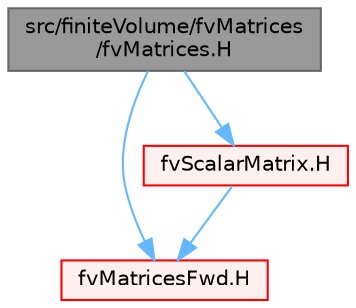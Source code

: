 digraph "src/finiteVolume/fvMatrices/fvMatrices.H"
{
 // LATEX_PDF_SIZE
  bgcolor="transparent";
  edge [fontname=Helvetica,fontsize=10,labelfontname=Helvetica,labelfontsize=10];
  node [fontname=Helvetica,fontsize=10,shape=box,height=0.2,width=0.4];
  Node1 [id="Node000001",label="src/finiteVolume/fvMatrices\l/fvMatrices.H",height=0.2,width=0.4,color="gray40", fillcolor="grey60", style="filled", fontcolor="black",tooltip="A special matrix type and solver, designed for finite volume solutions of scalar equations."];
  Node1 -> Node2 [id="edge1_Node000001_Node000002",color="steelblue1",style="solid",tooltip=" "];
  Node2 [id="Node000002",label="fvMatricesFwd.H",height=0.2,width=0.4,color="red", fillcolor="#FFF0F0", style="filled",URL="$fvMatricesFwd_8H.html",tooltip="Forward declarations of fvMatrix specializations."];
  Node1 -> Node128 [id="edge2_Node000001_Node000128",color="steelblue1",style="solid",tooltip=" "];
  Node128 [id="Node000128",label="fvScalarMatrix.H",height=0.2,width=0.4,color="red", fillcolor="#FFF0F0", style="filled",URL="$fvScalarMatrix_8H.html",tooltip="A scalar instance of fvMatrix."];
  Node128 -> Node2 [id="edge3_Node000128_Node000002",color="steelblue1",style="solid",tooltip=" "];
}
